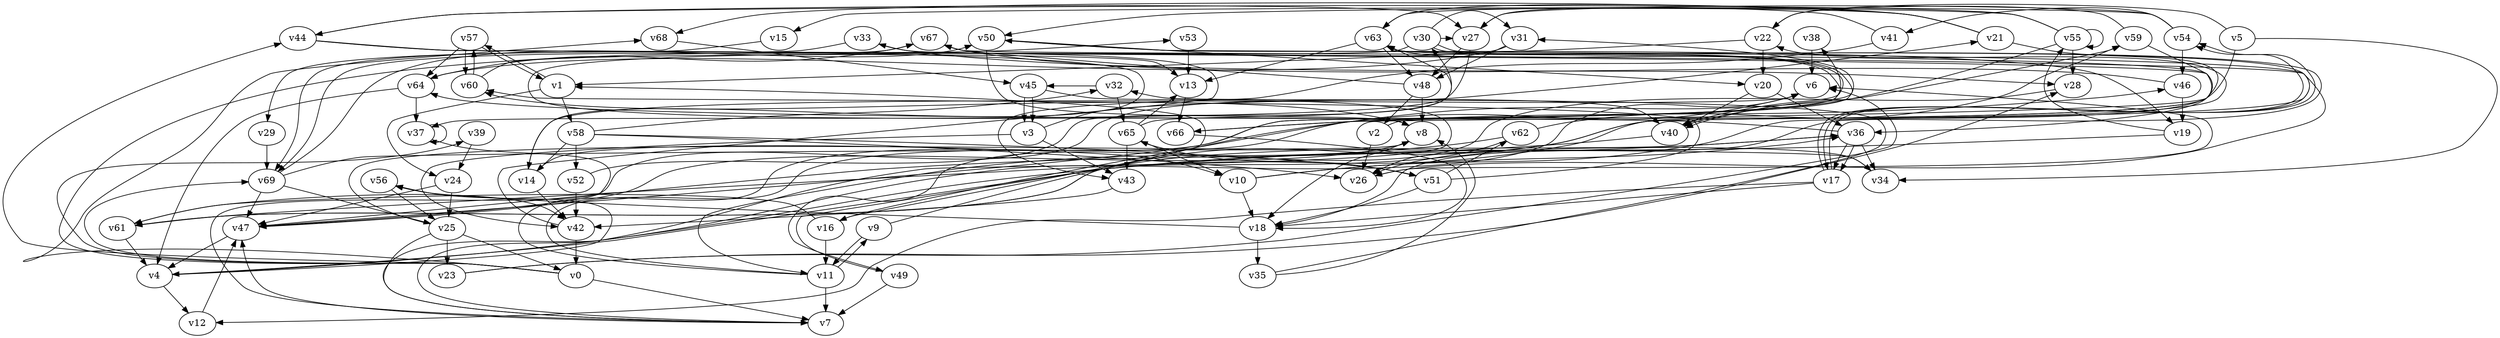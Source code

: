 // Benchmark game 91 - 70 vertices
digraph G {
    v0 [name="v0", player=0];
    v1 [name="v1", player=0];
    v2 [name="v2", player=0];
    v3 [name="v3", player=0];
    v4 [name="v4", player=0];
    v5 [name="v5", player=1];
    v6 [name="v6", player=1];
    v7 [name="v7", player=1];
    v8 [name="v8", player=1];
    v9 [name="v9", player=1, target=1];
    v10 [name="v10", player=0];
    v11 [name="v11", player=0];
    v12 [name="v12", player=1];
    v13 [name="v13", player=1];
    v14 [name="v14", player=0, target=1];
    v15 [name="v15", player=1];
    v16 [name="v16", player=0, target=1];
    v17 [name="v17", player=1];
    v18 [name="v18", player=1];
    v19 [name="v19", player=1];
    v20 [name="v20", player=0];
    v21 [name="v21", player=1];
    v22 [name="v22", player=0];
    v23 [name="v23", player=0];
    v24 [name="v24", player=0];
    v25 [name="v25", player=0];
    v26 [name="v26", player=0];
    v27 [name="v27", player=1];
    v28 [name="v28", player=0];
    v29 [name="v29", player=1];
    v30 [name="v30", player=1];
    v31 [name="v31", player=0];
    v32 [name="v32", player=1];
    v33 [name="v33", player=1];
    v34 [name="v34", player=1];
    v35 [name="v35", player=0];
    v36 [name="v36", player=1];
    v37 [name="v37", player=1];
    v38 [name="v38", player=0];
    v39 [name="v39", player=1];
    v40 [name="v40", player=0];
    v41 [name="v41", player=0, target=1];
    v42 [name="v42", player=1, target=1];
    v43 [name="v43", player=0];
    v44 [name="v44", player=1];
    v45 [name="v45", player=1];
    v46 [name="v46", player=1];
    v47 [name="v47", player=0];
    v48 [name="v48", player=0];
    v49 [name="v49", player=1, target=1];
    v50 [name="v50", player=1];
    v51 [name="v51", player=1];
    v52 [name="v52", player=1, target=1];
    v53 [name="v53", player=1, target=1];
    v54 [name="v54", player=1];
    v55 [name="v55", player=1];
    v56 [name="v56", player=1];
    v57 [name="v57", player=1];
    v58 [name="v58", player=1];
    v59 [name="v59", player=1];
    v60 [name="v60", player=0];
    v61 [name="v61", player=0];
    v62 [name="v62", player=1];
    v63 [name="v63", player=1];
    v64 [name="v64", player=1];
    v65 [name="v65", player=0];
    v66 [name="v66", player=0];
    v67 [name="v67", player=1];
    v68 [name="v68", player=1];
    v69 [name="v69", player=0, target=1];

    v0 -> v53 [constraint="time >= 13"];
    v1 -> v57 [constraint="time <= 20"];
    v2 -> v22 [constraint="time % 3 == 2"];
    v3 -> v40 [constraint="time >= 10"];
    v4 -> v56 [constraint="time % 3 == 1"];
    v5 -> v34 [constraint="time <= 7"];
    v6 -> v16 [constraint="time % 4 == 3"];
    v7 -> v47 [constraint="time <= 10"];
    v8 -> v18 [constraint="time >= 5"];
    v9 -> v63 [constraint="time == 0"];
    v10 -> v36 [constraint="time <= 20"];
    v11 -> v59 [constraint="time <= 9"];
    v12 -> v47;
    v13 -> v66;
    v14 -> v6 [constraint="time == 6"];
    v15 -> v29 [constraint="time % 6 == 1"];
    v16 -> v11;
    v17 -> v18 [constraint="time >= 4"];
    v18 -> v56 [constraint="time % 3 == 2"];
    v19 -> v7 [constraint="time <= 13"];
    v20 -> v40;
    v21 -> v50 [constraint="time == 14"];
    v22 -> v1 [constraint="time == 13"];
    v23 -> v28 [constraint="time % 6 == 3"];
    v24 -> v25;
    v25 -> v8 [constraint="(time >= 3) && (time <= 15)"];
    v26 -> v6 [constraint="time <= 21"];
    v27 -> v37 [constraint="time % 4 == 1"];
    v28 -> v49 [constraint="time >= 13"];
    v29 -> v69;
    v30 -> v27 [constraint="time == 14"];
    v31 -> v48;
    v32 -> v65;
    v33 -> v69 [constraint="time % 5 == 0"];
    v34 -> v26 [constraint="time == 10"];
    v35 -> v32 [constraint="time % 4 == 3"];
    v36 -> v17;
    v37 -> v47 [constraint="time <= 13"];
    v38 -> v6;
    v39 -> v24;
    v40 -> v47 [constraint="time >= 2"];
    v41 -> v27 [constraint="time == 20"];
    v42 -> v0;
    v43 -> v42;
    v44 -> v14 [constraint="time == 16"];
    v45 -> v7 [constraint="time % 2 == 0"];
    v46 -> v67 [constraint="time >= 10"];
    v47 -> v4;
    v48 -> v8;
    v49 -> v7;
    v50 -> v8 [constraint="time == 12"];
    v51 -> v65 [constraint="time == 6"];
    v52 -> v42;
    v53 -> v13;
    v54 -> v27 [constraint="time == 14"];
    v55 -> v40 [constraint="time == 1"];
    v56 -> v25;
    v57 -> v1;
    v58 -> v51 [constraint="time % 4 == 3"];
    v59 -> v36 [constraint="time == 15"];
    v60 -> v57 [constraint="time % 2 == 0"];
    v61 -> v4;
    v62 -> v59 [constraint="time >= 11"];
    v63 -> v13 [constraint="time == 19"];
    v64 -> v67 [constraint="time % 3 == 1"];
    v65 -> v13 [constraint="time == 3"];
    v66 -> v46 [constraint="time % 5 == 3"];
    v67 -> v66 [constraint="(time % 4 == 1) || (time % 4 == 1)"];
    v68 -> v45 [constraint="time % 6 == 1"];
    v69 -> v25;
    v8 -> v60 [constraint="time <= 15"];
    v3 -> v42 [constraint="(time >= 6) && (time <= 18)"];
    v32 -> v45 [constraint="time % 2 == 1"];
    v54 -> v41 [constraint="time == 4"];
    v69 -> v47;
    v30 -> v31 [constraint="time % 6 == 4"];
    v20 -> v36;
    v51 -> v18;
    v61 -> v42 [constraint="time % 2 == 1"];
    v69 -> v34 [constraint="time <= 18"];
    v62 -> v26;
    v25 -> v0;
    v65 -> v43;
    v59 -> v22 [constraint="time == 12"];
    v55 -> v28;
    v8 -> v47 [constraint="time >= 12"];
    v7 -> v21 [constraint="time == 16"];
    v47 -> v38 [constraint="time == 7"];
    v0 -> v69 [constraint="time == 6"];
    v0 -> v68 [constraint="time <= 20"];
    v16 -> v1 [constraint="time % 3 == 2"];
    v21 -> v61 [constraint="time >= 8"];
    v58 -> v14;
    v64 -> v37;
    v16 -> v61 [constraint="time % 5 == 1"];
    v0 -> v7;
    v10 -> v18;
    v18 -> v35;
    v37 -> v37 [constraint="time == 1"];
    v44 -> v61 [constraint="time >= 12"];
    v57 -> v60;
    v54 -> v15 [constraint="time % 6 == 5"];
    v60 -> v13 [constraint="time == 19"];
    v55 -> v44 [constraint="time >= 7"];
    v58 -> v52;
    v48 -> v67 [constraint="time <= 11"];
    v36 -> v34;
    v46 -> v19;
    v36 -> v17 [constraint="(time % 4 == 1) || (time % 3 == 1)"];
    v25 -> v23;
    v11 -> v9 [constraint="time >= 4"];
    v1 -> v58;
    v36 -> v61 [constraint="time % 5 == 0"];
    v14 -> v42 [constraint="time == 20"];
    v14 -> v10 [constraint="time <= 15"];
    v4 -> v12;
    v50 -> v19 [constraint="time == 0"];
    v64 -> v4;
    v44 -> v26 [constraint="time % 5 == 2"];
    v58 -> v26;
    v36 -> v64 [constraint="time % 3 == 1"];
    v62 -> v11 [constraint="time % 2 == 1"];
    v51 -> v60 [constraint="time % 4 == 3"];
    v31 -> v64 [constraint="time <= 25"];
    v49 -> v36 [constraint="time % 3 == 0"];
    v2 -> v26;
    v63 -> v17 [constraint="time >= 7"];
    v54 -> v46;
    v66 -> v18 [constraint="time == 17"];
    v42 -> v33 [constraint="time <= 23"];
    v21 -> v63 [constraint="time % 4 == 0"];
    v5 -> v4 [constraint="time % 3 == 0"];
    v69 -> v50 [constraint="time % 2 == 1"];
    v48 -> v2 [constraint="time == 18"];
    v3 -> v43;
    v18 -> v63 [constraint="time <= 17"];
    v25 -> v7 [constraint="time <= 11"];
    v30 -> v40 [constraint="time <= 25"];
    v27 -> v48 [constraint="time % 3 == 0"];
    v11 -> v7;
    v4 -> v6 [constraint="time % 6 == 4"];
    v30 -> v8 [constraint="time % 6 == 0"];
    v0 -> v39 [constraint="time <= 22"];
    v5 -> v22 [constraint="time % 3 == 1"];
    v35 -> v8 [constraint="time == 19"];
    v23 -> v6 [constraint="time % 3 == 0"];
    v33 -> v28 [constraint="time % 5 == 3"];
    v11 -> v31 [constraint="time >= 7"];
    v21 -> v68 [constraint="time <= 5"];
    v65 -> v10;
    v17 -> v54 [constraint="time % 4 == 2"];
    v58 -> v32 [constraint="time >= 14"];
    v0 -> v44 [constraint="time <= 12"];
    v9 -> v11;
    v44 -> v27 [constraint="time % 3 == 0"];
    v55 -> v63 [constraint="time <= 24"];
    v57 -> v64;
    v17 -> v12 [constraint="time % 2 == 1"];
    v17 -> v54 [constraint="time % 5 == 3"];
    v45 -> v3 [constraint="time >= 2"];
    v51 -> v62 [constraint="time == 3"];
    v65 -> v63 [constraint="time == 4"];
    v67 -> v69 [constraint="time >= 4"];
    v52 -> v30 [constraint="time == 16"];
    v45 -> v3;
    v50 -> v20 [constraint="time == 12"];
    v22 -> v20;
    v55 -> v55 [constraint="time == 16"];
    v1 -> v24 [constraint="time == 12"];
    v10 -> v50 [constraint="(time % 2 == 0) || (time % 4 == 1)"];
    v30 -> v40 [constraint="time % 2 == 0"];
    v41 -> v43 [constraint="time % 5 == 3"];
    v19 -> v55 [constraint="time == 19"];
    v63 -> v48;
    v24 -> v47 [constraint="(time >= 6) && (time <= 15)"];
}
